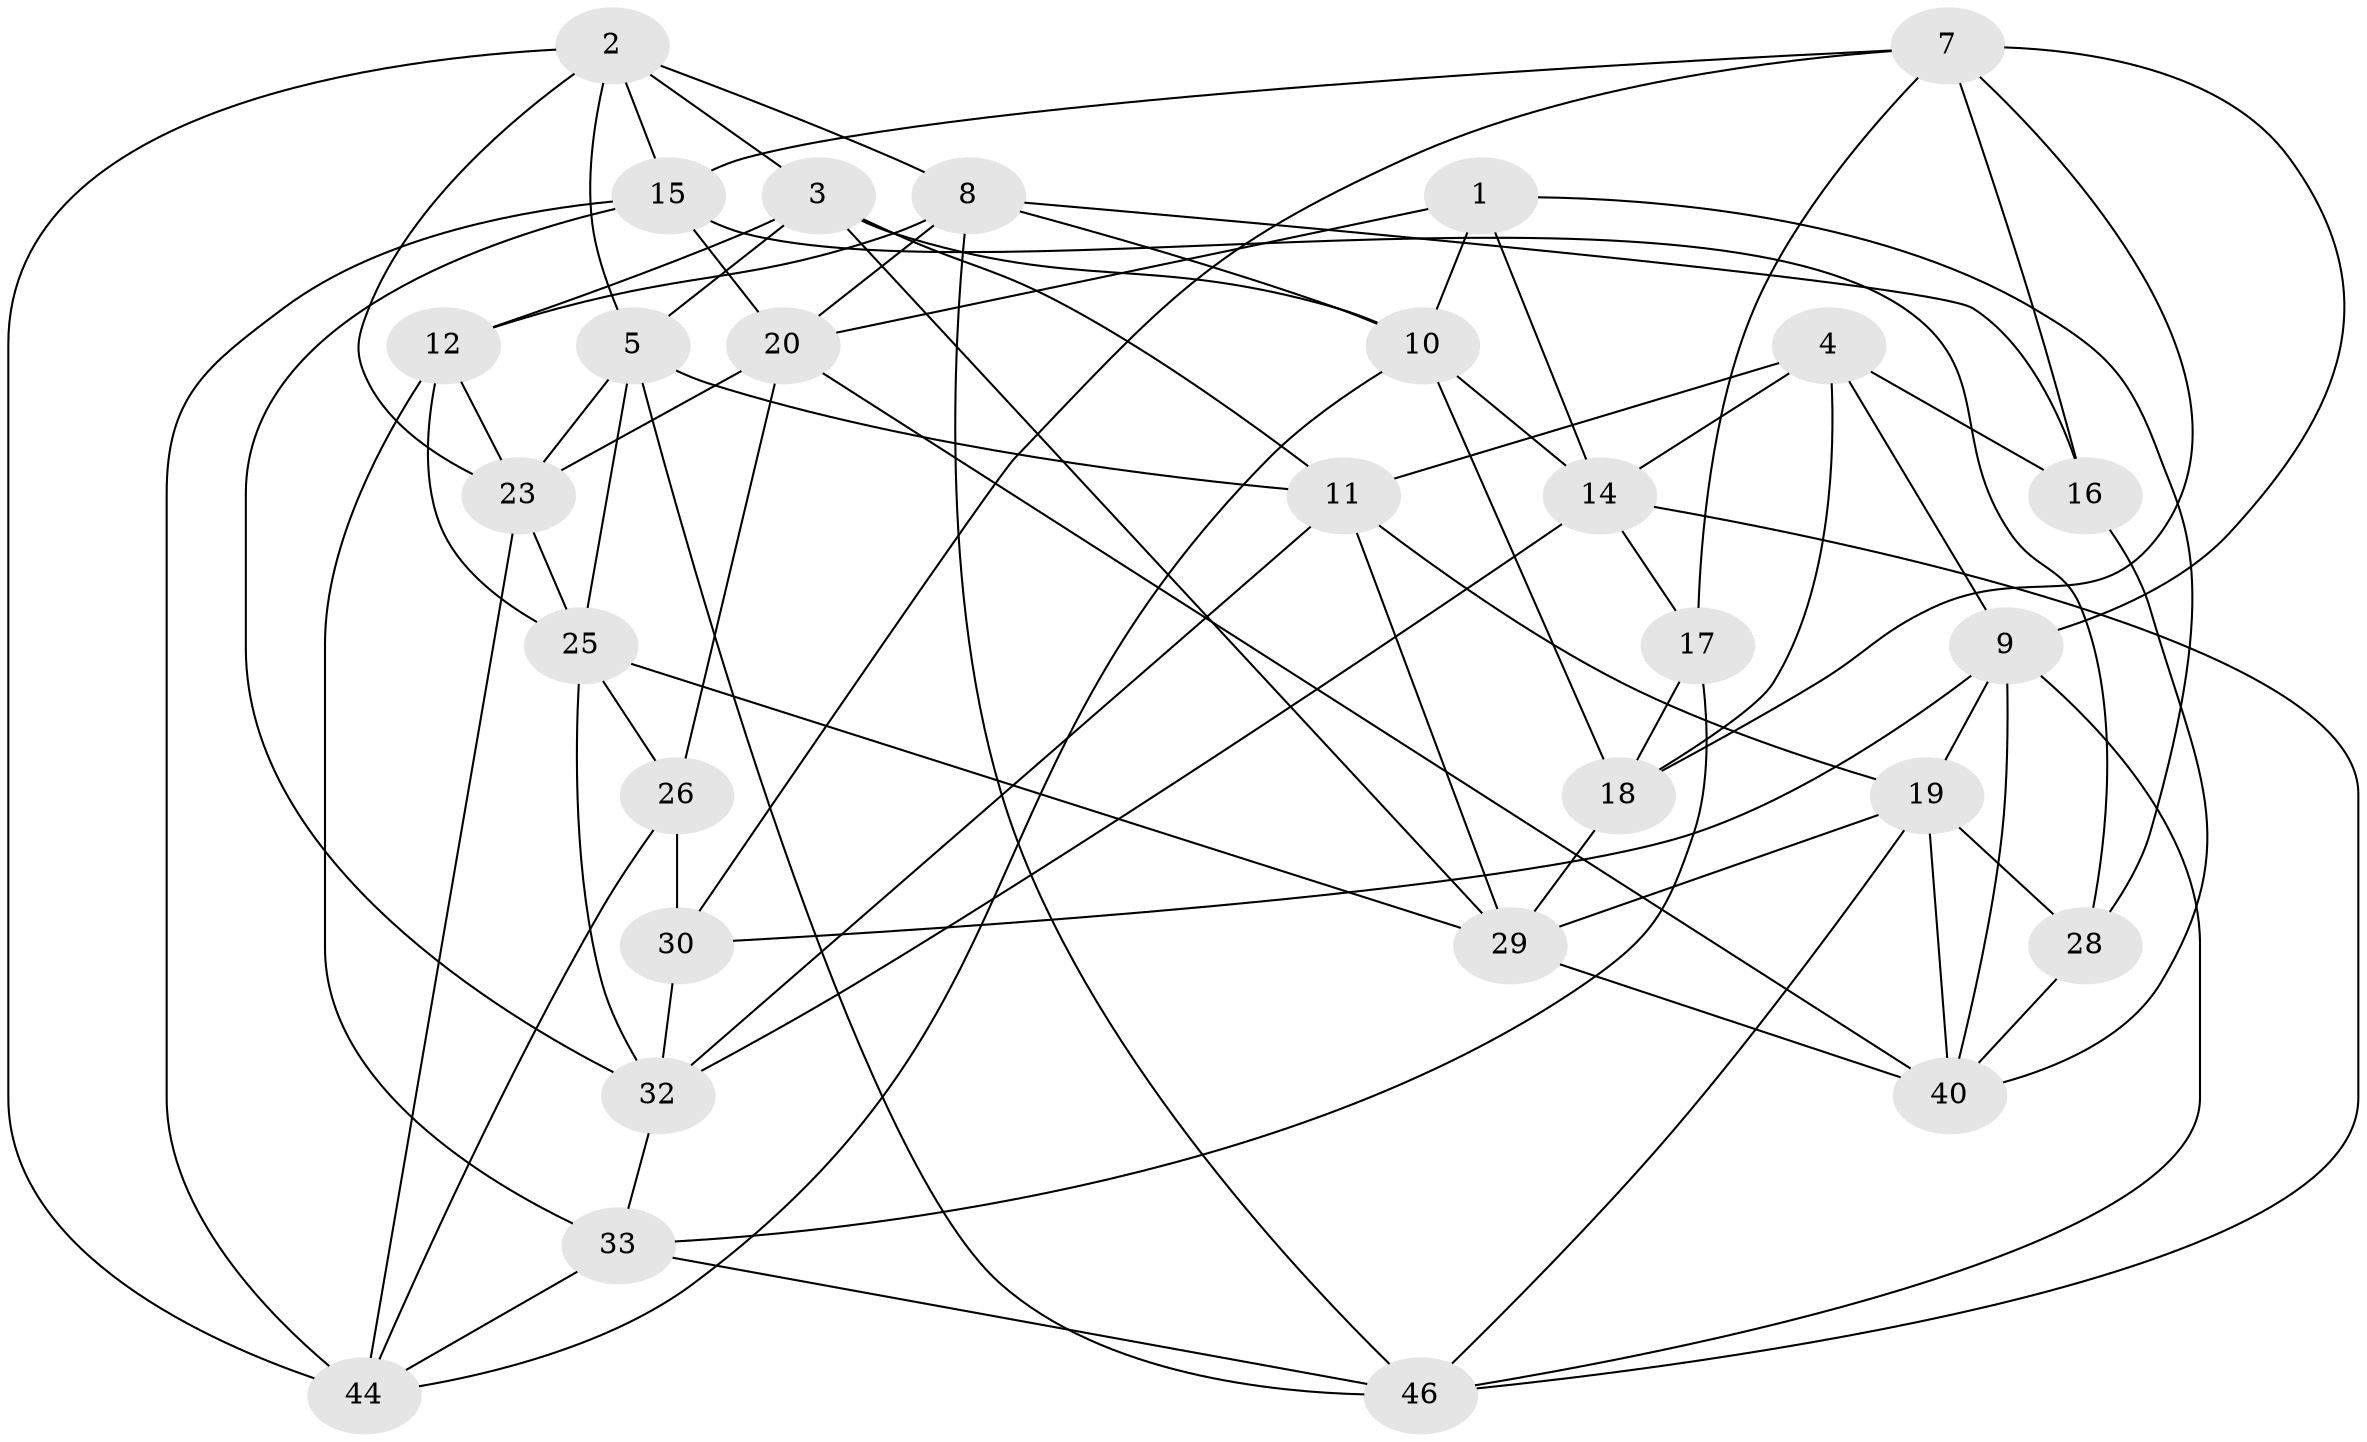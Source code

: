 // Generated by graph-tools (version 1.1) at 2025/52/02/27/25 19:52:30]
// undirected, 29 vertices, 79 edges
graph export_dot {
graph [start="1"]
  node [color=gray90,style=filled];
  1;
  2 [super="+6"];
  3 [super="+35"];
  4 [super="+47"];
  5 [super="+13"];
  7 [super="+45"];
  8 [super="+31"];
  9 [super="+39"];
  10 [super="+43"];
  11 [super="+50"];
  12 [super="+36"];
  14 [super="+38"];
  15 [super="+21"];
  16;
  17;
  18 [super="+51"];
  19 [super="+22"];
  20 [super="+24"];
  23 [super="+27"];
  25 [super="+34"];
  26;
  28;
  29 [super="+42"];
  30;
  32 [super="+37"];
  33 [super="+48"];
  40 [super="+41"];
  44 [super="+52"];
  46 [super="+49"];
  1 -- 28;
  1 -- 10;
  1 -- 14;
  1 -- 20;
  2 -- 5;
  2 -- 8;
  2 -- 3;
  2 -- 44;
  2 -- 15;
  2 -- 23;
  3 -- 12;
  3 -- 11;
  3 -- 29;
  3 -- 5;
  3 -- 10;
  4 -- 16;
  4 -- 18 [weight=2];
  4 -- 9;
  4 -- 11;
  4 -- 14;
  5 -- 23;
  5 -- 25;
  5 -- 46;
  5 -- 11;
  7 -- 9;
  7 -- 16;
  7 -- 15;
  7 -- 17;
  7 -- 18;
  7 -- 30;
  8 -- 10;
  8 -- 16;
  8 -- 46;
  8 -- 12;
  8 -- 20;
  9 -- 30;
  9 -- 40;
  9 -- 19;
  9 -- 46;
  10 -- 44;
  10 -- 14;
  10 -- 18;
  11 -- 32;
  11 -- 29;
  11 -- 19;
  12 -- 33 [weight=2];
  12 -- 25;
  12 -- 23;
  14 -- 17;
  14 -- 46;
  14 -- 32;
  15 -- 28;
  15 -- 32;
  15 -- 20;
  15 -- 44;
  16 -- 40;
  17 -- 33;
  17 -- 18;
  18 -- 29;
  19 -- 28;
  19 -- 40;
  19 -- 29;
  19 -- 46;
  20 -- 26;
  20 -- 40;
  20 -- 23;
  23 -- 25;
  23 -- 44;
  25 -- 29;
  25 -- 26;
  25 -- 32;
  26 -- 44;
  26 -- 30;
  28 -- 40;
  29 -- 40;
  30 -- 32;
  32 -- 33;
  33 -- 44;
  33 -- 46;
}
